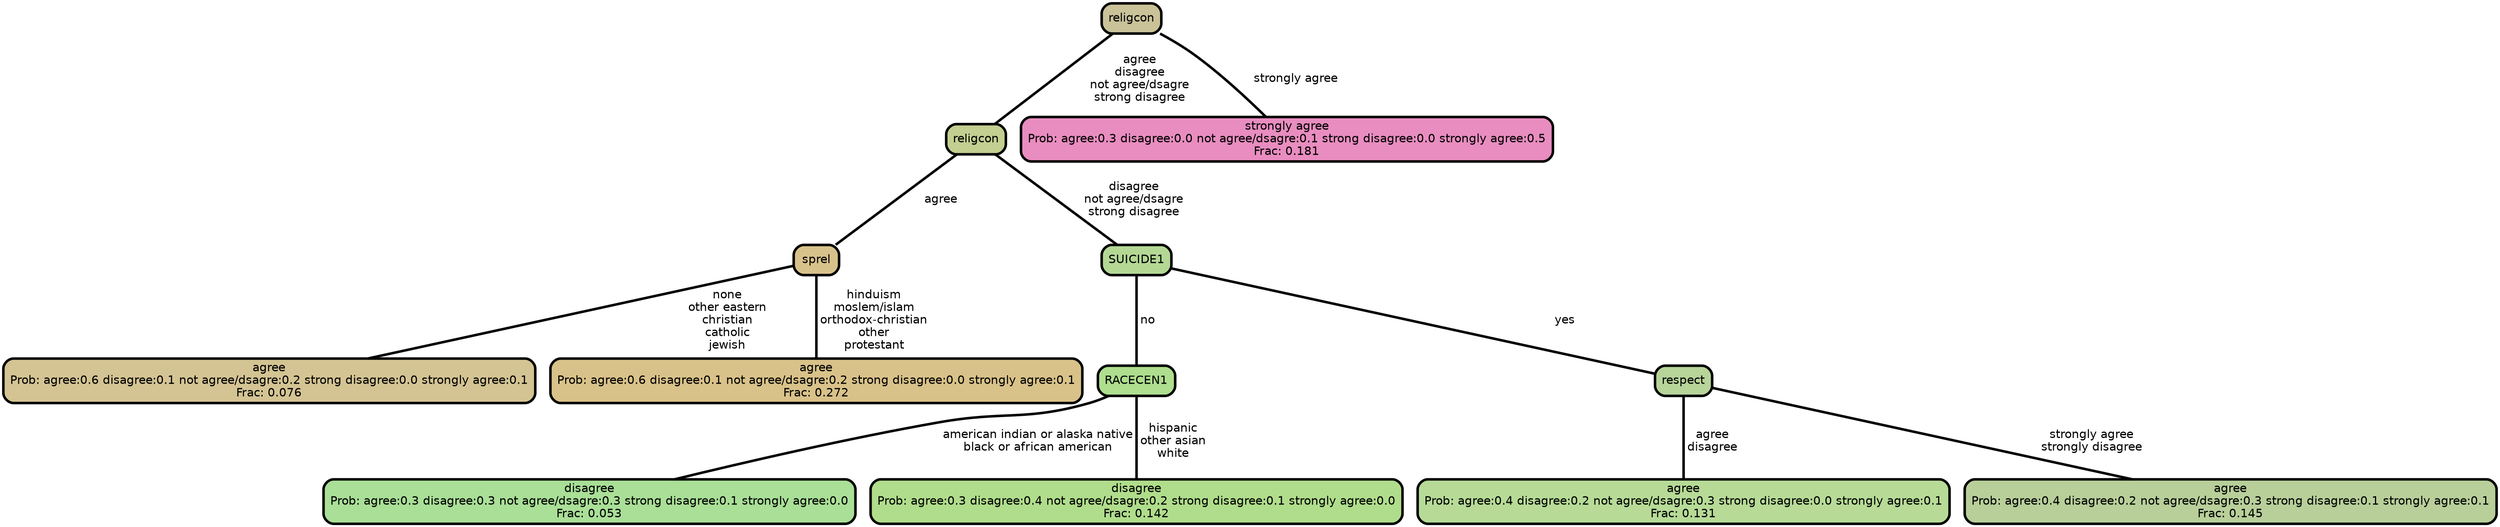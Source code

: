 graph Tree {
node [shape=box, style="filled, rounded",color="black",penwidth="3",fontcolor="black",                 fontname=helvetica] ;
graph [ranksep="0 equally", splines=straight,                 bgcolor=transparent, dpi=200] ;
edge [fontname=helvetica, color=black] ;
0 [label="agree
Prob: agree:0.6 disagree:0.1 not agree/dsagre:0.2 strong disagree:0.0 strongly agree:0.1
Frac: 0.076", fillcolor="#d4c493"] ;
1 [label="sprel", fillcolor="#d8c28b"] ;
2 [label="agree
Prob: agree:0.6 disagree:0.1 not agree/dsagre:0.2 strong disagree:0.0 strongly agree:0.1
Frac: 0.272", fillcolor="#d9c289"] ;
3 [label="religcon", fillcolor="#c3cf90"] ;
4 [label="disagree
Prob: agree:0.3 disagree:0.3 not agree/dsagre:0.3 strong disagree:0.1 strongly agree:0.0
Frac: 0.053", fillcolor="#a9df97"] ;
5 [label="RACECEN1", fillcolor="#aede8e"] ;
6 [label="disagree
Prob: agree:0.3 disagree:0.4 not agree/dsagre:0.2 strong disagree:0.1 strongly agree:0.0
Frac: 0.142", fillcolor="#b0dd8b"] ;
7 [label="SUICIDE1", fillcolor="#b4d894"] ;
8 [label="agree
Prob: agree:0.4 disagree:0.2 not agree/dsagre:0.3 strong disagree:0.0 strongly agree:0.1
Frac: 0.131", fillcolor="#b7db97"] ;
9 [label="respect", fillcolor="#b7d499"] ;
10 [label="agree
Prob: agree:0.4 disagree:0.2 not agree/dsagre:0.3 strong disagree:0.1 strongly agree:0.1
Frac: 0.145", fillcolor="#b8cf9a"] ;
11 [label="religcon", fillcolor="#cac399"] ;
12 [label="strongly agree
Prob: agree:0.3 disagree:0.0 not agree/dsagre:0.1 strong disagree:0.0 strongly agree:0.5
Frac: 0.181", fillcolor="#e98dc0"] ;
1 -- 0 [label=" none\n other eastern\n christian\n catholic\n jewish",penwidth=3] ;
1 -- 2 [label=" hinduism\n moslem/islam\n orthodox-christian\n other\n protestant",penwidth=3] ;
3 -- 1 [label=" agree",penwidth=3] ;
3 -- 7 [label=" disagree\n not agree/dsagre\n strong disagree",penwidth=3] ;
5 -- 4 [label=" american indian or alaska native\n black or african american",penwidth=3] ;
5 -- 6 [label=" hispanic\n other asian\n white",penwidth=3] ;
7 -- 5 [label=" no",penwidth=3] ;
7 -- 9 [label=" yes",penwidth=3] ;
9 -- 8 [label=" agree\n disagree",penwidth=3] ;
9 -- 10 [label=" strongly agree\n strongly disagree",penwidth=3] ;
11 -- 3 [label=" agree\n disagree\n not agree/dsagre\n strong disagree",penwidth=3] ;
11 -- 12 [label=" strongly agree",penwidth=3] ;
{rank = same;}}